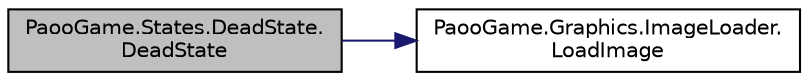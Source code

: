digraph "PaooGame.States.DeadState.DeadState"
{
 // LATEX_PDF_SIZE
  edge [fontname="Helvetica",fontsize="10",labelfontname="Helvetica",labelfontsize="10"];
  node [fontname="Helvetica",fontsize="10",shape=record];
  rankdir="LR";
  Node1 [label="PaooGame.States.DeadState.\lDeadState",height=0.2,width=0.4,color="black", fillcolor="grey75", style="filled", fontcolor="black",tooltip="Constructorul clasei."];
  Node1 -> Node2 [color="midnightblue",fontsize="10",style="solid",fontname="Helvetica"];
  Node2 [label="PaooGame.Graphics.ImageLoader.\lLoadImage",height=0.2,width=0.4,color="black", fillcolor="white", style="filled",URL="$class_paoo_game_1_1_graphics_1_1_image_loader.html#ad8e5eef7d6b1abd58e96ab0d12ec8b85",tooltip=" "];
}
